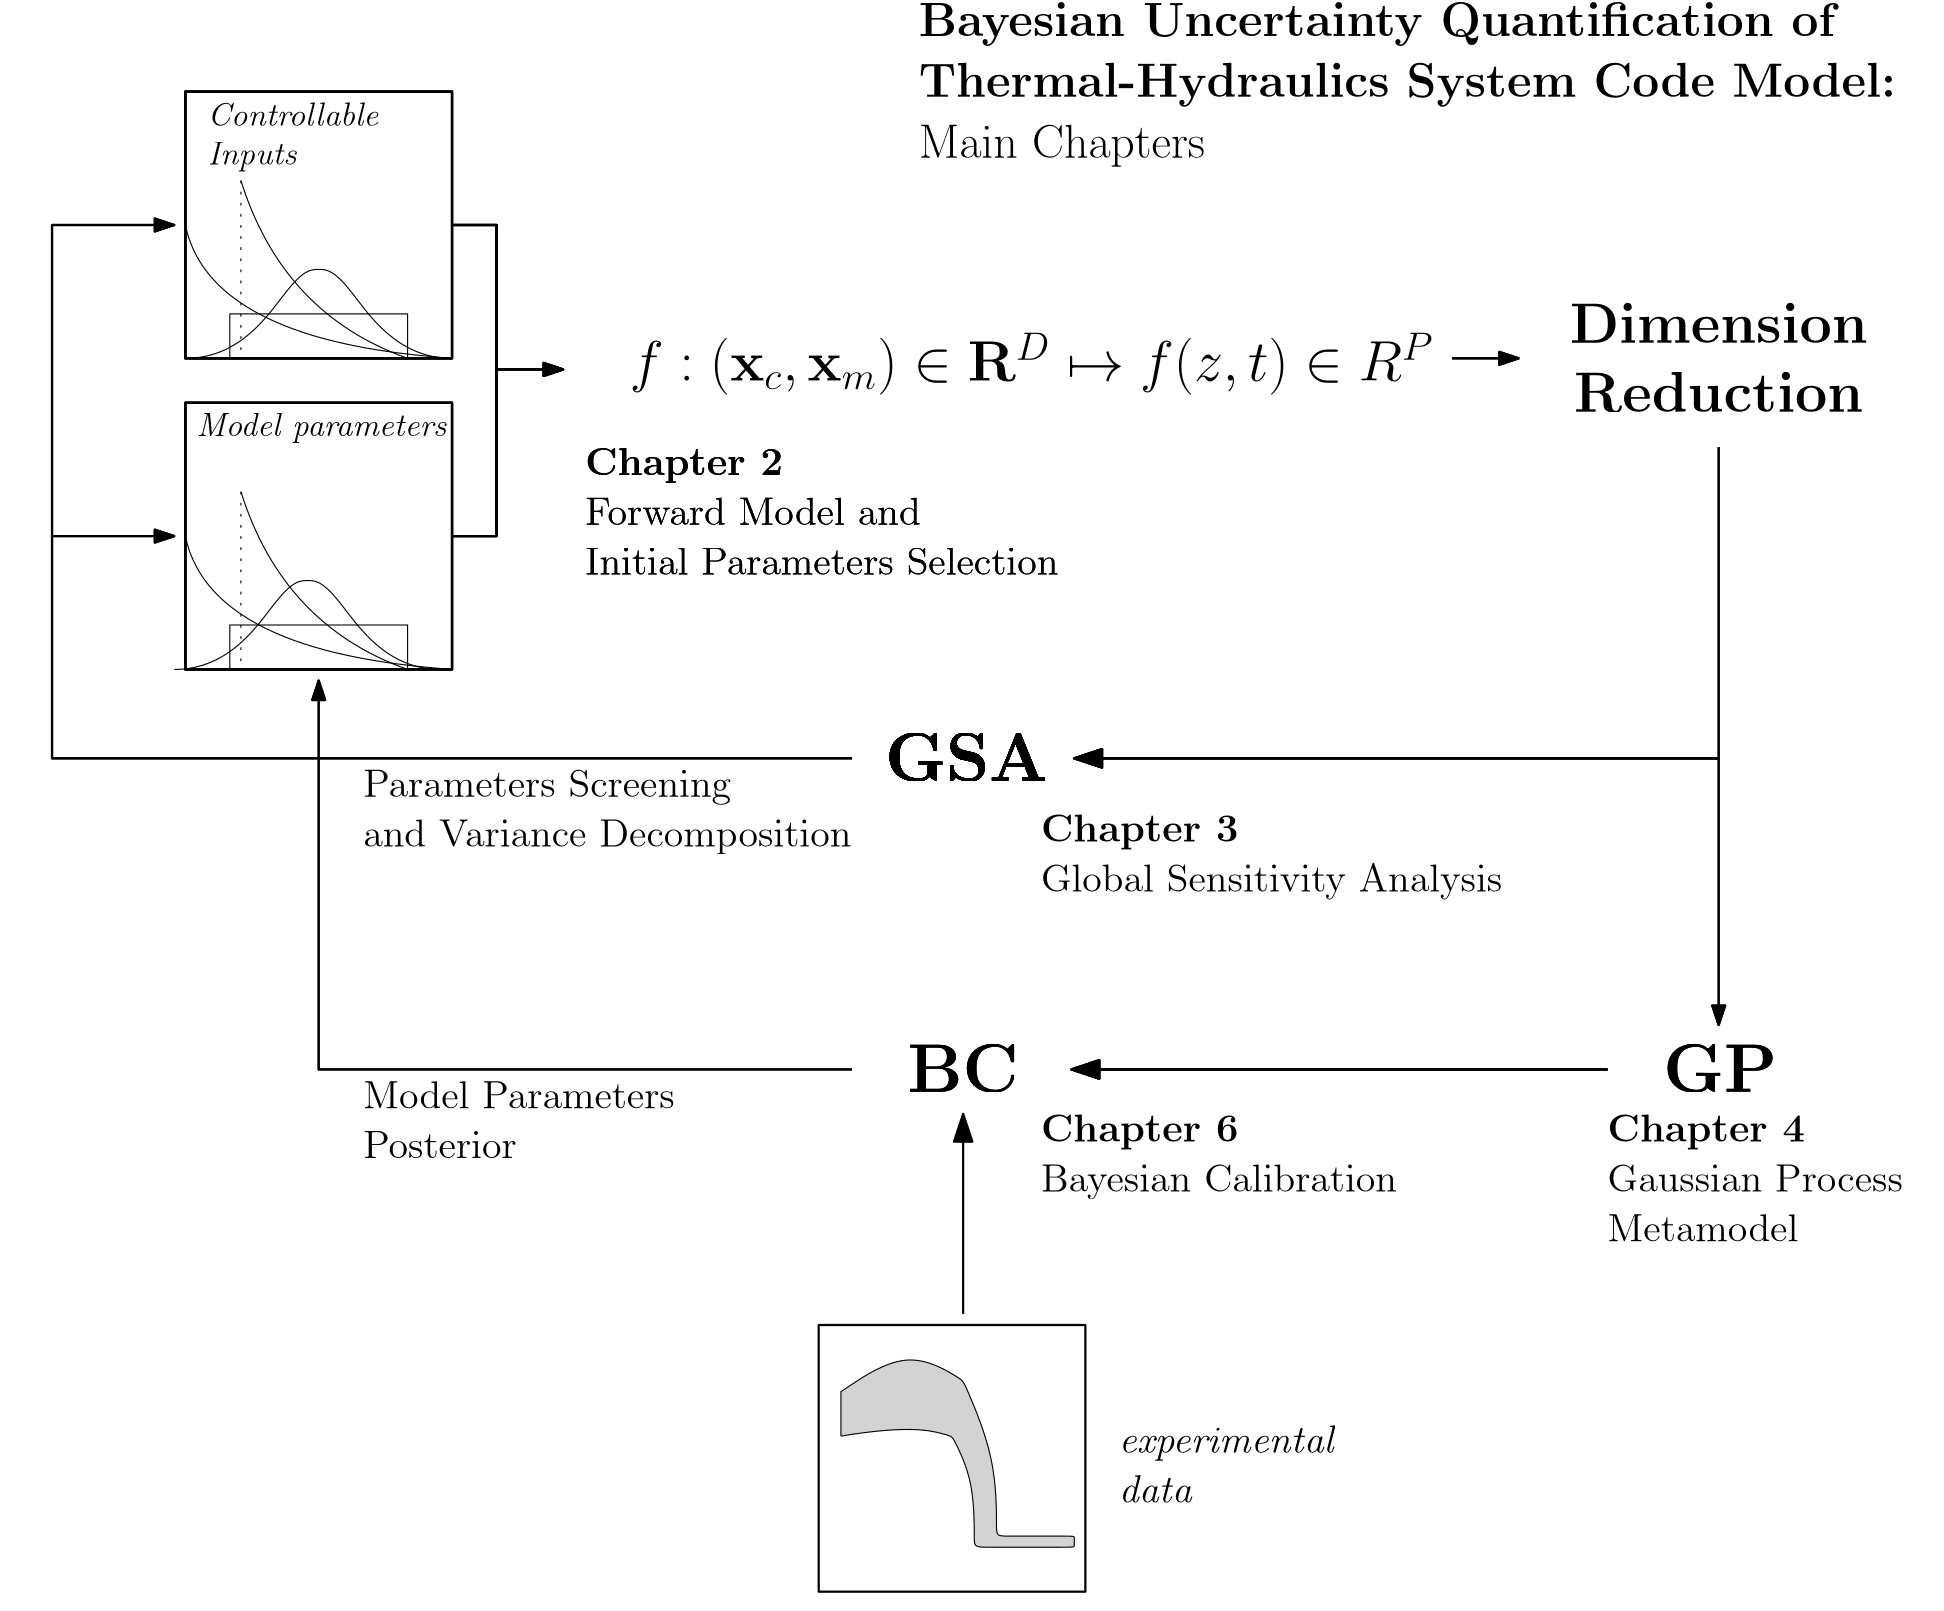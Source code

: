 <?xml version="1.0"?>
<!DOCTYPE ipe SYSTEM "ipe.dtd">
<ipe version="70206" creator="Ipe 7.2.7">
<info created="D:20171101220623" modified="D:20171104112139"/>
<ipestyle name="basic">
<symbol name="arrow/arc(spx)">
<path stroke="sym-stroke" fill="sym-stroke" pen="sym-pen">
0 0 m
-1 0.333 l
-1 -0.333 l
h
</path>
</symbol>
<symbol name="arrow/farc(spx)">
<path stroke="sym-stroke" fill="white" pen="sym-pen">
0 0 m
-1 0.333 l
-1 -0.333 l
h
</path>
</symbol>
<symbol name="arrow/ptarc(spx)">
<path stroke="sym-stroke" fill="sym-stroke" pen="sym-pen">
0 0 m
-1 0.333 l
-0.8 0 l
-1 -0.333 l
h
</path>
</symbol>
<symbol name="arrow/fptarc(spx)">
<path stroke="sym-stroke" fill="white" pen="sym-pen">
0 0 m
-1 0.333 l
-0.8 0 l
-1 -0.333 l
h
</path>
</symbol>
<symbol name="mark/circle(sx)" transformations="translations">
<path fill="sym-stroke">
0.6 0 0 0.6 0 0 e
0.4 0 0 0.4 0 0 e
</path>
</symbol>
<symbol name="mark/disk(sx)" transformations="translations">
<path fill="sym-stroke">
0.6 0 0 0.6 0 0 e
</path>
</symbol>
<symbol name="mark/fdisk(sfx)" transformations="translations">
<group>
<path fill="sym-fill">
0.5 0 0 0.5 0 0 e
</path>
<path fill="sym-stroke" fillrule="eofill">
0.6 0 0 0.6 0 0 e
0.4 0 0 0.4 0 0 e
</path>
</group>
</symbol>
<symbol name="mark/box(sx)" transformations="translations">
<path fill="sym-stroke" fillrule="eofill">
-0.6 -0.6 m
0.6 -0.6 l
0.6 0.6 l
-0.6 0.6 l
h
-0.4 -0.4 m
0.4 -0.4 l
0.4 0.4 l
-0.4 0.4 l
h
</path>
</symbol>
<symbol name="mark/square(sx)" transformations="translations">
<path fill="sym-stroke">
-0.6 -0.6 m
0.6 -0.6 l
0.6 0.6 l
-0.6 0.6 l
h
</path>
</symbol>
<symbol name="mark/fsquare(sfx)" transformations="translations">
<group>
<path fill="sym-fill">
-0.5 -0.5 m
0.5 -0.5 l
0.5 0.5 l
-0.5 0.5 l
h
</path>
<path fill="sym-stroke" fillrule="eofill">
-0.6 -0.6 m
0.6 -0.6 l
0.6 0.6 l
-0.6 0.6 l
h
-0.4 -0.4 m
0.4 -0.4 l
0.4 0.4 l
-0.4 0.4 l
h
</path>
</group>
</symbol>
<symbol name="mark/cross(sx)" transformations="translations">
<group>
<path fill="sym-stroke">
-0.43 -0.57 m
0.57 0.43 l
0.43 0.57 l
-0.57 -0.43 l
h
</path>
<path fill="sym-stroke">
-0.43 0.57 m
0.57 -0.43 l
0.43 -0.57 l
-0.57 0.43 l
h
</path>
</group>
</symbol>
<symbol name="arrow/fnormal(spx)">
<path stroke="sym-stroke" fill="white" pen="sym-pen">
0 0 m
-1 0.333 l
-1 -0.333 l
h
</path>
</symbol>
<symbol name="arrow/pointed(spx)">
<path stroke="sym-stroke" fill="sym-stroke" pen="sym-pen">
0 0 m
-1 0.333 l
-0.8 0 l
-1 -0.333 l
h
</path>
</symbol>
<symbol name="arrow/fpointed(spx)">
<path stroke="sym-stroke" fill="white" pen="sym-pen">
0 0 m
-1 0.333 l
-0.8 0 l
-1 -0.333 l
h
</path>
</symbol>
<symbol name="arrow/linear(spx)">
<path stroke="sym-stroke" pen="sym-pen">
-1 0.333 m
0 0 l
-1 -0.333 l
</path>
</symbol>
<symbol name="arrow/fdouble(spx)">
<path stroke="sym-stroke" fill="white" pen="sym-pen">
0 0 m
-1 0.333 l
-1 -0.333 l
h
-1 0 m
-2 0.333 l
-2 -0.333 l
h
</path>
</symbol>
<symbol name="arrow/double(spx)">
<path stroke="sym-stroke" fill="sym-stroke" pen="sym-pen">
0 0 m
-1 0.333 l
-1 -0.333 l
h
-1 0 m
-2 0.333 l
-2 -0.333 l
h
</path>
</symbol>
<pen name="heavier" value="0.8"/>
<pen name="fat" value="1.2"/>
<pen name="ultrafat" value="2"/>
<symbolsize name="large" value="5"/>
<symbolsize name="small" value="2"/>
<symbolsize name="tiny" value="1.1"/>
<arrowsize name="large" value="10"/>
<arrowsize name="small" value="5"/>
<arrowsize name="tiny" value="3"/>
<color name="red" value="1 0 0"/>
<color name="green" value="0 1 0"/>
<color name="blue" value="0 0 1"/>
<color name="yellow" value="1 1 0"/>
<color name="orange" value="1 0.647 0"/>
<color name="gold" value="1 0.843 0"/>
<color name="purple" value="0.627 0.125 0.941"/>
<color name="gray" value="0.745"/>
<color name="brown" value="0.647 0.165 0.165"/>
<color name="navy" value="0 0 0.502"/>
<color name="pink" value="1 0.753 0.796"/>
<color name="seagreen" value="0.18 0.545 0.341"/>
<color name="turquoise" value="0.251 0.878 0.816"/>
<color name="violet" value="0.933 0.51 0.933"/>
<color name="darkblue" value="0 0 0.545"/>
<color name="darkcyan" value="0 0.545 0.545"/>
<color name="darkgray" value="0.663"/>
<color name="darkgreen" value="0 0.392 0"/>
<color name="darkmagenta" value="0.545 0 0.545"/>
<color name="darkorange" value="1 0.549 0"/>
<color name="darkred" value="0.545 0 0"/>
<color name="lightblue" value="0.678 0.847 0.902"/>
<color name="lightcyan" value="0.878 1 1"/>
<color name="lightgray" value="0.827"/>
<color name="lightgreen" value="0.565 0.933 0.565"/>
<color name="lightyellow" value="1 1 0.878"/>
<dashstyle name="dashed" value="[4] 0"/>
<dashstyle name="dotted" value="[1 3] 0"/>
<dashstyle name="dash dotted" value="[4 2 1 2] 0"/>
<dashstyle name="dash dot dotted" value="[4 2 1 2 1 2] 0"/>
<textsize name="large" value="\large"/>
<textsize name="Large" value="\Large"/>
<textsize name="LARGE" value="\LARGE"/>
<textsize name="huge" value="\huge"/>
<textsize name="Huge" value="\Huge"/>
<textsize name="small" value="\small"/>
<textsize name="footnote" value="\footnotesize"/>
<textsize name="tiny" value="\tiny"/>
<textstyle name="center" begin="\begin{center}" end="\end{center}"/>
<textstyle name="itemize" begin="\begin{itemize}" end="\end{itemize}"/>
<textstyle name="item" begin="\begin{itemize}\item{}" end="\end{itemize}"/>
<gridsize name="4 pts" value="4"/>
<gridsize name="8 pts (~3 mm)" value="8"/>
<gridsize name="16 pts (~6 mm)" value="16"/>
<gridsize name="32 pts (~12 mm)" value="32"/>
<gridsize name="10 pts (~3.5 mm)" value="10"/>
<gridsize name="20 pts (~7 mm)" value="20"/>
<gridsize name="14 pts (~5 mm)" value="14"/>
<gridsize name="28 pts (~10 mm)" value="28"/>
<gridsize name="56 pts (~20 mm)" value="56"/>
<anglesize name="90 deg" value="90"/>
<anglesize name="60 deg" value="60"/>
<anglesize name="45 deg" value="45"/>
<anglesize name="30 deg" value="30"/>
<anglesize name="22.5 deg" value="22.5"/>
<opacity name="10%" value="0.1"/>
<opacity name="30%" value="0.3"/>
<opacity name="50%" value="0.5"/>
<opacity name="75%" value="0.75"/>
<tiling name="falling" angle="-60" step="4" width="1"/>
<tiling name="rising" angle="30" step="4" width="1"/>
</ipestyle>
<ipestyle name="basicLandscape">
<symbol name="arrow/arc(spx)">
<path stroke="sym-stroke" fill="sym-stroke" pen="sym-pen">
0 0 m
-1 0.333 l
-1 -0.333 l
h
</path>
</symbol>
<symbol name="arrow/farc(spx)">
<path stroke="sym-stroke" fill="white" pen="sym-pen">
0 0 m
-1 0.333 l
-1 -0.333 l
h
</path>
</symbol>
<symbol name="arrow/ptarc(spx)">
<path stroke="sym-stroke" fill="sym-stroke" pen="sym-pen">
0 0 m
-1 0.333 l
-0.8 0 l
-1 -0.333 l
h
</path>
</symbol>
<symbol name="arrow/fptarc(spx)">
<path stroke="sym-stroke" fill="white" pen="sym-pen">
0 0 m
-1 0.333 l
-0.8 0 l
-1 -0.333 l
h
</path>
</symbol>
<symbol name="mark/circle(sx)" transformations="translations">
<path fill="sym-stroke">
0.6 0 0 0.6 0 0 e
0.4 0 0 0.4 0 0 e
</path>
</symbol>
<symbol name="mark/disk(sx)" transformations="translations">
<path fill="sym-stroke">
0.6 0 0 0.6 0 0 e
</path>
</symbol>
<symbol name="mark/fdisk(sfx)" transformations="translations">
<group>
<path fill="sym-fill">
0.5 0 0 0.5 0 0 e
</path>
<path fill="sym-stroke" fillrule="eofill">
0.6 0 0 0.6 0 0 e
0.4 0 0 0.4 0 0 e
</path>
</group>
</symbol>
<symbol name="mark/box(sx)" transformations="translations">
<path fill="sym-stroke" fillrule="eofill">
-0.6 -0.6 m
0.6 -0.6 l
0.6 0.6 l
-0.6 0.6 l
h
-0.4 -0.4 m
0.4 -0.4 l
0.4 0.4 l
-0.4 0.4 l
h
</path>
</symbol>
<symbol name="mark/square(sx)" transformations="translations">
<path fill="sym-stroke">
-0.6 -0.6 m
0.6 -0.6 l
0.6 0.6 l
-0.6 0.6 l
h
</path>
</symbol>
<symbol name="mark/fsquare(sfx)" transformations="translations">
<group>
<path fill="sym-fill">
-0.5 -0.5 m
0.5 -0.5 l
0.5 0.5 l
-0.5 0.5 l
h
</path>
<path fill="sym-stroke" fillrule="eofill">
-0.6 -0.6 m
0.6 -0.6 l
0.6 0.6 l
-0.6 0.6 l
h
-0.4 -0.4 m
0.4 -0.4 l
0.4 0.4 l
-0.4 0.4 l
h
</path>
</group>
</symbol>
<symbol name="mark/cross(sx)" transformations="translations">
<group>
<path fill="sym-stroke">
-0.43 -0.57 m
0.57 0.43 l
0.43 0.57 l
-0.57 -0.43 l
h
</path>
<path fill="sym-stroke">
-0.43 0.57 m
0.57 -0.43 l
0.43 -0.57 l
-0.57 0.43 l
h
</path>
</group>
</symbol>
<symbol name="arrow/fnormal(spx)">
<path stroke="sym-stroke" fill="white" pen="sym-pen">
0 0 m
-1 0.333 l
-1 -0.333 l
h
</path>
</symbol>
<symbol name="arrow/pointed(spx)">
<path stroke="sym-stroke" fill="sym-stroke" pen="sym-pen">
0 0 m
-1 0.333 l
-0.8 0 l
-1 -0.333 l
h
</path>
</symbol>
<symbol name="arrow/fpointed(spx)">
<path stroke="sym-stroke" fill="white" pen="sym-pen">
0 0 m
-1 0.333 l
-0.8 0 l
-1 -0.333 l
h
</path>
</symbol>
<symbol name="arrow/linear(spx)">
<path stroke="sym-stroke" pen="sym-pen">
-1 0.333 m
0 0 l
-1 -0.333 l
</path>
</symbol>
<symbol name="arrow/fdouble(spx)">
<path stroke="sym-stroke" fill="white" pen="sym-pen">
0 0 m
-1 0.333 l
-1 -0.333 l
h
-1 0 m
-2 0.333 l
-2 -0.333 l
h
</path>
</symbol>
<symbol name="arrow/double(spx)">
<path stroke="sym-stroke" fill="sym-stroke" pen="sym-pen">
0 0 m
-1 0.333 l
-1 -0.333 l
h
-1 0 m
-2 0.333 l
-2 -0.333 l
h
</path>
</symbol>
<pen name="heavier" value="0.8"/>
<pen name="fat" value="1.2"/>
<pen name="ultrafat" value="2"/>
<symbolsize name="large" value="5"/>
<symbolsize name="small" value="2"/>
<symbolsize name="tiny" value="1.1"/>
<arrowsize name="large" value="10"/>
<arrowsize name="small" value="5"/>
<arrowsize name="tiny" value="3"/>
<color name="red" value="1 0 0"/>
<color name="green" value="0 1 0"/>
<color name="blue" value="0 0 1"/>
<color name="yellow" value="1 1 0"/>
<color name="orange" value="1 0.647 0"/>
<color name="gold" value="1 0.843 0"/>
<color name="purple" value="0.627 0.125 0.941"/>
<color name="gray" value="0.745"/>
<color name="brown" value="0.647 0.165 0.165"/>
<color name="navy" value="0 0 0.502"/>
<color name="pink" value="1 0.753 0.796"/>
<color name="seagreen" value="0.18 0.545 0.341"/>
<color name="turquoise" value="0.251 0.878 0.816"/>
<color name="violet" value="0.933 0.51 0.933"/>
<color name="darkblue" value="0 0 0.545"/>
<color name="darkcyan" value="0 0.545 0.545"/>
<color name="darkgray" value="0.663"/>
<color name="darkgreen" value="0 0.392 0"/>
<color name="darkmagenta" value="0.545 0 0.545"/>
<color name="darkorange" value="1 0.549 0"/>
<color name="darkred" value="0.545 0 0"/>
<color name="lightblue" value="0.678 0.847 0.902"/>
<color name="lightcyan" value="0.878 1 1"/>
<color name="lightgray" value="0.827"/>
<color name="lightgreen" value="0.565 0.933 0.565"/>
<color name="lightyellow" value="1 1 0.878"/>
<dashstyle name="dashed" value="[4] 0"/>
<dashstyle name="dotted" value="[1 3] 0"/>
<dashstyle name="dash dotted" value="[4 2 1 2] 0"/>
<dashstyle name="dash dot dotted" value="[4 2 1 2 1 2] 0"/>
<textsize name="large" value="\large"/>
<textsize name="Large" value="\Large"/>
<textsize name="LARGE" value="\LARGE"/>
<textsize name="huge" value="\huge"/>
<textsize name="Huge" value="\Huge"/>
<textsize name="small" value="\small"/>
<textsize name="footnote" value="\footnotesize"/>
<textsize name="tiny" value="\tiny"/>
<textstyle name="center" begin="\begin{center}" end="\end{center}"/>
<textstyle name="itemize" begin="\begin{itemize}" end="\end{itemize}"/>
<textstyle name="item" begin="\begin{itemize}\item{}" end="\end{itemize}"/>
<gridsize name="4 pts" value="4"/>
<gridsize name="8 pts (~3 mm)" value="8"/>
<gridsize name="16 pts (~6 mm)" value="16"/>
<gridsize name="32 pts (~12 mm)" value="32"/>
<gridsize name="10 pts (~3.5 mm)" value="10"/>
<gridsize name="20 pts (~7 mm)" value="20"/>
<gridsize name="14 pts (~5 mm)" value="14"/>
<gridsize name="28 pts (~10 mm)" value="28"/>
<gridsize name="56 pts (~20 mm)" value="56"/>
<anglesize name="90 deg" value="90"/>
<anglesize name="60 deg" value="60"/>
<anglesize name="45 deg" value="45"/>
<anglesize name="30 deg" value="30"/>
<anglesize name="22.5 deg" value="22.5"/>
<opacity name="10%" value="0.1"/>
<opacity name="30%" value="0.3"/>
<opacity name="50%" value="0.5"/>
<opacity name="75%" value="0.75"/>
<layout paper="842 595" origin="0 0" frame="842 595"/>
<tiling name="falling" angle="-60" step="4" width="1"/>
<tiling name="rising" angle="30" step="4" width="1"/>
</ipestyle>
<page>
<layer name="alpha"/>
<view layers="alpha" active="alpha"/>
<text layer="alpha" matrix="1 0 0 1 -236 88" transformations="translations" pos="508 352" stroke="black" type="label" width="289.495" height="17.3" depth="5.15" valign="baseline" size="huge" style="math">f: (\mathbf{x}_c, \mathbf{x}_m) \in \mathbf{R}^D  \mapsto f(z, t) \in {R}^P</text>
<path matrix="1 0 0 1 0 64" stroke="black" pen="heavier">
112 480 m
112 384 l
208 384 l
208 480 l
h
</path>
<path matrix="1 0 0 1 0 64" stroke="black">
128 384 m
128 400 l
192 400 l
192 384 l
</path>
<path matrix="1 0 0 0.6 -0 217.6" stroke="black">
112 464 m
120 400
176 388
208 384 c
</path>
<path matrix="1 0 0 1 0 -48" stroke="black" pen="heavier">
112 480 m
112 384 l
208 384 l
208 480 l
h
</path>
<path matrix="1 0 0 1 0 -48" stroke="black">
128 384 m
128 400 l
192 400 l
192 384 l
</path>
<path matrix="1 0 0 0.6 0 105.6" stroke="black">
112 464 m
120 400
176 388
208 384 c
</path>
<path matrix="1 0 0 1.44444 0 -69.3333" stroke="black" pen="heavier" arrow="normal/normal">
664 336 m
664 192 l
</path>
<path matrix="1.34033 0 0 1 -190.921 60" stroke="black" pen="heavier" arrow="normal/large">
608 132 m
464 132 l
</path>
<path matrix="1.16 0 0 1 -106.24 64" stroke="black" pen="heavier" arrow="normal/large">
664 240 m
464 240 l
</path>
<path matrix="1 0 0 1 0 64" stroke="black" pen="heavier">
208 432 m
224 432 l
224 320 l
208 320 l
</path>
<path matrix="0.75 0 0 1 56 64" stroke="black" pen="heavier" arrow="normal/normal">
224 380 m
256 380 l
</path>
<path matrix="1 0 0 1 228 -380" stroke="black" pen="heavier">
112 480 m
112 384 l
208 384 l
208 480 l
h
</path>
<path matrix="1 0 0 1 0 64" stroke="black" pen="heavier">
112 480 m
112 384 l
208 384 l
208 480 l
h
</path>
<path matrix="1 0 0 1 0 -48" stroke="black" pen="heavier">
112 480 m
112 384 l
208 384 l
208 480 l
h
</path>
<path matrix="1.34033 0 0 1 -190.921 60" stroke="black" pen="heavier" arrow="normal/large">
608 132 m
464 132 l
</path>
<path matrix="1.16 0 0 1 -106.24 64" stroke="black" pen="heavier" arrow="normal/large">
664 240 m
464 240 l
</path>
<path matrix="0.916667 0 0 1 5.33333 64" stroke="black" pen="heavier" arrow="normal/normal">
64 320 m
64 432 l
112 432 l
</path>
<path matrix="1 0 0 1 0 64" stroke="black" pen="heavier">
208 432 m
224 432 l
224 320 l
208 320 l
</path>
<path matrix="0.75 0 0 1 56 64" stroke="black" pen="heavier" arrow="normal/normal">
224 380 m
256 380 l
</path>
<path matrix="0.979592 0 0 0.972222 3.26531 67.5556" stroke="black" pen="heavier" arrow="normal/normal">
356 128 m
160 128 l
160 272 l
</path>
<text matrix="1 0 0 1 -160 -168" transformations="translations" pos="532 352" stroke="black" type="label" width="39.963" height="17.007" depth="0" valign="baseline" size="Huge">\textbf{BC}</text>
<path matrix="1 0 0 1 -396 -84" stroke="black" fill="lightgray">
744 144 m
744 160
744 160
744 160
768 176
788 164
788 164
800 136
800 108
800 108
828 108
828 108
828 104
828 104
792 104
792 104
792 128
784 144
784 144
768 148
744 144 c
</path>
<path matrix="1 0 0 1 48 64" stroke="black" pen="heavier" arrow="normal/normal">
304 240 m
16 240 l
16 320 l
60 320 l
</path>
<text matrix="1 0 0 1 -168 -56" transformations="translations" pos="532 352" stroke="black" type="label" width="58.468" height="17.007" depth="0" valign="baseline" size="Huge">\textbf{GSA}</text>
<text matrix="1 0 0 1 -168 -56" transformations="translations" pos="532 352" stroke="black" type="label" width="58.468" height="17.007" depth="0" valign="baseline" size="Huge">\textbf{GSA}</text>
<text matrix="1 0 0 1 -168 -56" transformations="translations" pos="532 352" stroke="black" type="label" width="58.468" height="17.007" depth="0" valign="baseline" size="Huge">\textbf{GSA}</text>
<text matrix="1 0 0 1 -168 -56" transformations="translations" pos="532 352" stroke="black" type="label" width="58.468" height="17.007" depth="0" valign="baseline" size="Huge">\textbf{GSA}</text>
<text matrix="1 0 0 1 -168 -56" transformations="translations" pos="532 352" stroke="black" type="label" width="58.468" height="17.007" depth="0" valign="baseline" size="Huge">\textbf{GSA}</text>
<text matrix="1 0 0 1 -168 -56" transformations="translations" pos="532 352" stroke="black" type="label" width="58.468" height="17.007" depth="0" valign="baseline" size="Huge">\textbf{GSA}</text>
<text matrix="1 0 0 1 112 -168" transformations="translations" pos="532 352" stroke="black" type="label" width="40.967" height="17.007" depth="0" valign="baseline" size="Huge">\textbf{GP}</text>
<text matrix="1 0 0 1 112 -28" transformations="translations" pos="488 496" stroke="black" type="minipage" width="128" height="22.106" depth="17.15" valign="top" size="huge" style="center">\textbf{Dimension} \\
\textbf{Reduction}</text>
<path matrix="1 0 0 1 48 64" stroke="black" pen="heavier" arrow="normal/normal">
520 384 m
544 384 l
</path>
<text matrix="1 0 0 1 -168 -100" transformations="translations" pos="284 520" stroke="black" type="label" width="90.974" height="8.307" depth="2.32" valign="baseline" size="large">\textit{Model parameters}</text>
<text matrix="1 0 0 1 108 320" transformations="translations" pos="148 96" stroke="black" type="minipage" width="172" height="25.388" depth="20.44" valign="top" size="Large">\textbf{Chapter 2} \\
Forward Model and \\
Initial Parameters Selection</text>
<path matrix="1 0 0 1 0 64" stroke="black" pen="heavier">
112 480 m
112 384 l
208 384 l
208 480 l
h
</path>
<path matrix="1 0 0 1 0 -48" stroke="black" pen="heavier">
112 480 m
112 384 l
208 384 l
208 480 l
h
</path>
<path matrix="1 0 0 1.44444 0 -69.3333" stroke="black" pen="heavier" arrow="normal/normal">
664 336 m
664 192 l
</path>
<path matrix="1.34033 0 0 1 -190.921 60" stroke="black" pen="heavier" arrow="normal/large">
608 132 m
464 132 l
</path>
<path matrix="1.16 0 0 1 -106.24 64" stroke="black" pen="heavier" arrow="normal/large">
664 240 m
464 240 l
</path>
<path matrix="1 0 0 1 0 64" stroke="black" pen="heavier">
208 432 m
224 432 l
224 320 l
208 320 l
</path>
<path matrix="0.75 0 0 1 56 64" stroke="black" pen="heavier" arrow="normal/normal">
224 380 m
256 380 l
</path>
<path matrix="1 0 0 1 0 64" stroke="black" pen="heavier">
112 480 m
112 384 l
208 384 l
208 480 l
h
</path>
<path matrix="1 0 0 1 0 -48" stroke="black" pen="heavier">
112 480 m
112 384 l
208 384 l
208 480 l
h
</path>
<path matrix="1.34033 0 0 1 -190.921 60" stroke="black" pen="heavier" arrow="normal/large">
608 132 m
464 132 l
</path>
<path matrix="1.16 0 0 1 -106.24 64" stroke="black" pen="heavier" arrow="normal/large">
664 240 m
464 240 l
</path>
<path matrix="0.916667 0 0 1 5.33333 64" stroke="black" pen="heavier" arrow="normal/normal">
64 320 m
64 432 l
112 432 l
</path>
<path matrix="1 0 0 1 0 64" stroke="black" pen="heavier">
208 432 m
224 432 l
224 320 l
208 320 l
</path>
<path matrix="0.75 0 0 1 56 64" stroke="black" pen="heavier" arrow="normal/normal">
224 380 m
256 380 l
</path>
<path matrix="0.979592 0 0 0.972222 3.26531 67.5556" stroke="black" pen="heavier" arrow="normal/normal">
356 128 m
160 128 l
160 272 l
</path>
<text matrix="1 0 0 1 -160 -168" transformations="translations" pos="532 352" stroke="black" type="label" width="39.963" height="17.007" depth="0" valign="baseline" size="Huge">\textbf{BC}</text>
<path matrix="1 0 0 1 48 64" stroke="black" pen="heavier" arrow="normal/normal">
304 240 m
16 240 l
16 320 l
60 320 l
</path>
<text matrix="1 0 0 1 -168 -56" transformations="translations" pos="532 352" stroke="black" type="label" width="58.468" height="17.007" depth="0" valign="baseline" size="Huge">\textbf{GSA}</text>
<text matrix="1 0 0 1 -168 -56" transformations="translations" pos="532 352" stroke="black" type="label" width="58.468" height="17.007" depth="0" valign="baseline" size="Huge">\textbf{GSA}</text>
<text matrix="1 0 0 1 -168 -56" transformations="translations" pos="532 352" stroke="black" type="label" width="58.468" height="17.007" depth="0" valign="baseline" size="Huge">\textbf{GSA}</text>
<text matrix="1 0 0 1 -168 -56" transformations="translations" pos="532 352" stroke="black" type="label" width="58.468" height="17.007" depth="0" valign="baseline" size="Huge">\textbf{GSA}</text>
<text matrix="1 0 0 1 -168 -56" transformations="translations" pos="532 352" stroke="black" type="label" width="58.468" height="17.007" depth="0" valign="baseline" size="Huge">\textbf{GSA}</text>
<text matrix="1 0 0 1 -168 -56" transformations="translations" pos="532 352" stroke="black" type="label" width="58.468" height="17.007" depth="0" valign="baseline" size="Huge">\textbf{GSA}</text>
<text matrix="1 0 0 1 112 -168" transformations="translations" pos="532 352" stroke="black" type="label" width="40.967" height="17.007" depth="0" valign="baseline" size="Huge">\textbf{GP}</text>
<path matrix="1 0 0 1 48 64" stroke="black" pen="heavier" arrow="normal/normal">
520 384 m
544 384 l
</path>
<text matrix="1 0 0 1 476 80" transformations="translations" pos="148 96" stroke="black" type="minipage" width="120" height="25.388" depth="20.44" valign="top" size="Large">\textbf{Chapter 4} \\
Gaussian Process \\
Metamodel</text>
<text matrix="1 0 0 1 272 188" transformations="translations" pos="148 96" stroke="black" type="minipage" width="172" height="17.825" depth="12.86" valign="top" size="Large">\textbf{Chapter 3} \\
Global Sensitivity Analysis</text>
<text matrix="1 0 0 1 272 80" transformations="translations" pos="148 96" stroke="black" type="minipage" width="172" height="17.825" depth="12.86" valign="top" size="Large">\textbf{Chapter 6} \\
Bayesian Calibration</text>
<text matrix="1 0 0 1 108 320" transformations="translations" pos="148 96" stroke="black" type="minipage" width="172" height="25.388" depth="20.44" valign="top" size="Large">\textbf{Chapter 2} \\
Forward Model and \\
Initial Parameters Selection</text>
<path stroke="black" pen="heavier" arrow="normal/large">
392 104 m
392 176 l
</path>
<text matrix="1 0 0 1 0 -16" transformations="translations" pos="448 80" stroke="black" type="minipage" width="84" height="16.425" depth="11.47" valign="top" size="Large">\textit{experimental} \\
\textit{data}</text>
<text matrix="1 0 0 1 -328 460" transformations="translations" pos="448 80" stroke="black" type="minipage" width="84" height="14.774" depth="9.8" valign="top" size="large">\textit{Controllable} \\
\textit{Inputs}</text>
<text matrix="1 0 0 1 -16 16" transformations="translations" pos="192 284" stroke="black" type="minipage" width="176" height="17.746" depth="12.78" valign="top" size="Large">Parameters Screening \\
and Variance Decomposition</text>
<text matrix="1 0 0 1 -16 -96" transformations="translations" pos="192 284" stroke="black" type="minipage" width="176" height="16.425" depth="11.47" valign="top" size="Large">Model Parameters \\
Posterior</text>
<text matrix="1 0 0 1 72 0" transformations="translations" pos="304 576" stroke="black" type="minipage" width="352" height="32.029" depth="27.11" valign="top" size="LARGE">\textbf{Bayesian Uncertainty Quantification of} \\
\textbf{Thermal-Hydraulics System Code Model:} \\
Main Chapters</text>
<path matrix="1 0 0 1 32 -4" stroke="white" pen="heavier" arrow="normal/normal">
16 464 m
16 428 l
</path>
<path stroke="white" pen="heavier" arrow="normal/normal">
492 0 m
528 0 l
</path>
<path matrix="0.9375 0 0 1 12 0" stroke="black">
128 400 m
144 352
192 336 c
</path>
<path matrix="0.9375 0 0 1 12 112" stroke="black">
128 400 m
144 352
192 336 c
</path>
<path stroke="black" dash="dotted">
132 512 m
132 448 l
</path>
<path matrix="1 0 0 1 0 -112" stroke="black" dash="dotted">
132 512 m
132 448 l
</path>
<path stroke="black">
112 448 m
132 448
152 480
160 480
168 480
188 448
208 448 c
</path>
<path matrix="1 0 0 1 -4 -112" stroke="black">
112 448 m
132 448
152 480
160 480
168 480
188 448
208 448 c
</path>
</page>
</ipe>
